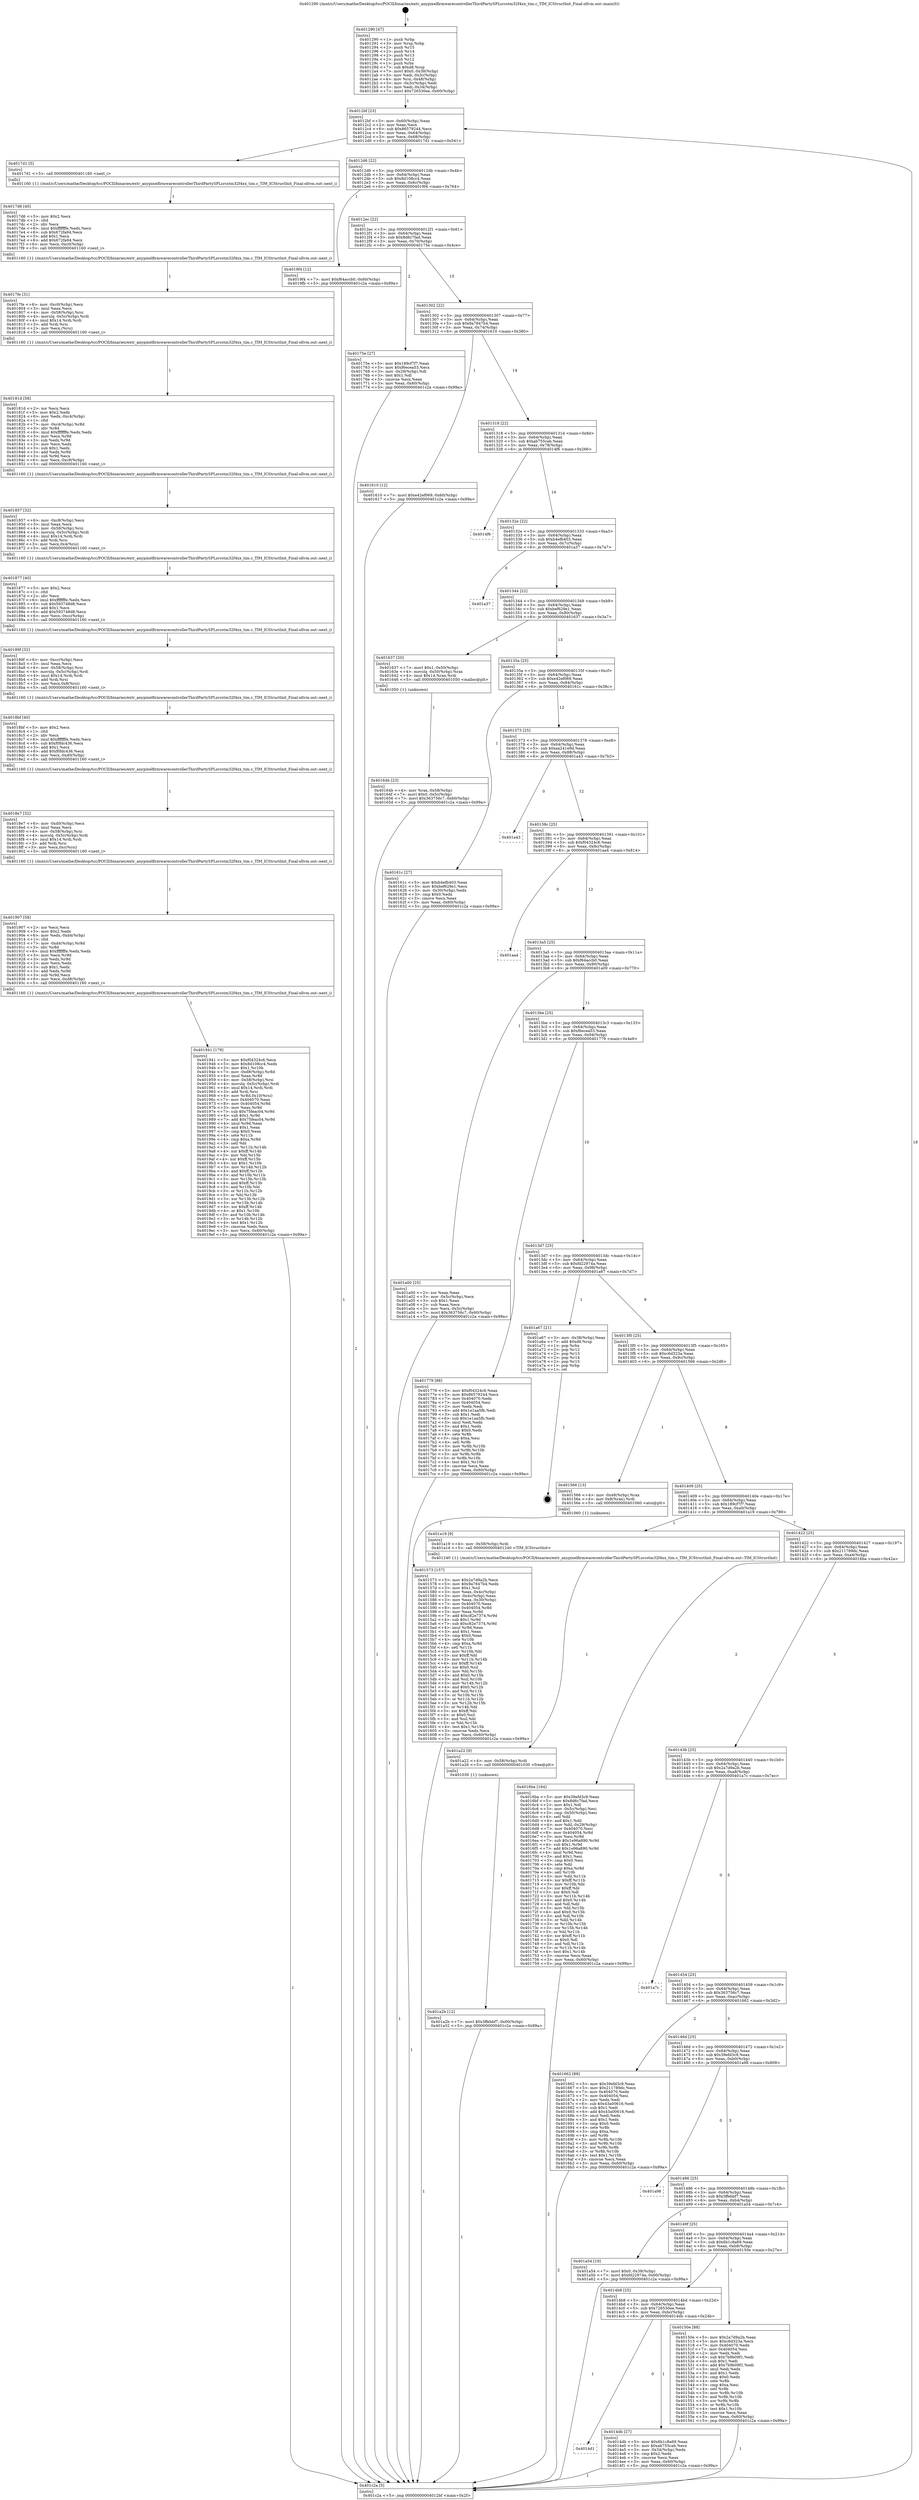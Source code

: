 digraph "0x401290" {
  label = "0x401290 (/mnt/c/Users/mathe/Desktop/tcc/POCII/binaries/extr_anypixelfirmwarecontrollerThirdPartySPLsrcstm32f4xx_tim.c_TIM_ICStructInit_Final-ollvm.out::main(0))"
  labelloc = "t"
  node[shape=record]

  Entry [label="",width=0.3,height=0.3,shape=circle,fillcolor=black,style=filled]
  "0x4012bf" [label="{
     0x4012bf [23]\l
     | [instrs]\l
     &nbsp;&nbsp;0x4012bf \<+3\>: mov -0x60(%rbp),%eax\l
     &nbsp;&nbsp;0x4012c2 \<+2\>: mov %eax,%ecx\l
     &nbsp;&nbsp;0x4012c4 \<+6\>: sub $0x86579244,%ecx\l
     &nbsp;&nbsp;0x4012ca \<+3\>: mov %eax,-0x64(%rbp)\l
     &nbsp;&nbsp;0x4012cd \<+3\>: mov %ecx,-0x68(%rbp)\l
     &nbsp;&nbsp;0x4012d0 \<+6\>: je 00000000004017d1 \<main+0x541\>\l
  }"]
  "0x4017d1" [label="{
     0x4017d1 [5]\l
     | [instrs]\l
     &nbsp;&nbsp;0x4017d1 \<+5\>: call 0000000000401160 \<next_i\>\l
     | [calls]\l
     &nbsp;&nbsp;0x401160 \{1\} (/mnt/c/Users/mathe/Desktop/tcc/POCII/binaries/extr_anypixelfirmwarecontrollerThirdPartySPLsrcstm32f4xx_tim.c_TIM_ICStructInit_Final-ollvm.out::next_i)\l
  }"]
  "0x4012d6" [label="{
     0x4012d6 [22]\l
     | [instrs]\l
     &nbsp;&nbsp;0x4012d6 \<+5\>: jmp 00000000004012db \<main+0x4b\>\l
     &nbsp;&nbsp;0x4012db \<+3\>: mov -0x64(%rbp),%eax\l
     &nbsp;&nbsp;0x4012de \<+5\>: sub $0x8d108cc4,%eax\l
     &nbsp;&nbsp;0x4012e3 \<+3\>: mov %eax,-0x6c(%rbp)\l
     &nbsp;&nbsp;0x4012e6 \<+6\>: je 00000000004019f4 \<main+0x764\>\l
  }"]
  Exit [label="",width=0.3,height=0.3,shape=circle,fillcolor=black,style=filled,peripheries=2]
  "0x4019f4" [label="{
     0x4019f4 [12]\l
     | [instrs]\l
     &nbsp;&nbsp;0x4019f4 \<+7\>: movl $0xf64accb0,-0x60(%rbp)\l
     &nbsp;&nbsp;0x4019fb \<+5\>: jmp 0000000000401c2a \<main+0x99a\>\l
  }"]
  "0x4012ec" [label="{
     0x4012ec [22]\l
     | [instrs]\l
     &nbsp;&nbsp;0x4012ec \<+5\>: jmp 00000000004012f1 \<main+0x61\>\l
     &nbsp;&nbsp;0x4012f1 \<+3\>: mov -0x64(%rbp),%eax\l
     &nbsp;&nbsp;0x4012f4 \<+5\>: sub $0x8d6c7fad,%eax\l
     &nbsp;&nbsp;0x4012f9 \<+3\>: mov %eax,-0x70(%rbp)\l
     &nbsp;&nbsp;0x4012fc \<+6\>: je 000000000040175e \<main+0x4ce\>\l
  }"]
  "0x401a2b" [label="{
     0x401a2b [12]\l
     | [instrs]\l
     &nbsp;&nbsp;0x401a2b \<+7\>: movl $0x3ffebbf7,-0x60(%rbp)\l
     &nbsp;&nbsp;0x401a32 \<+5\>: jmp 0000000000401c2a \<main+0x99a\>\l
  }"]
  "0x40175e" [label="{
     0x40175e [27]\l
     | [instrs]\l
     &nbsp;&nbsp;0x40175e \<+5\>: mov $0x189cf7f7,%eax\l
     &nbsp;&nbsp;0x401763 \<+5\>: mov $0xf6ecea53,%ecx\l
     &nbsp;&nbsp;0x401768 \<+3\>: mov -0x29(%rbp),%dl\l
     &nbsp;&nbsp;0x40176b \<+3\>: test $0x1,%dl\l
     &nbsp;&nbsp;0x40176e \<+3\>: cmovne %ecx,%eax\l
     &nbsp;&nbsp;0x401771 \<+3\>: mov %eax,-0x60(%rbp)\l
     &nbsp;&nbsp;0x401774 \<+5\>: jmp 0000000000401c2a \<main+0x99a\>\l
  }"]
  "0x401302" [label="{
     0x401302 [22]\l
     | [instrs]\l
     &nbsp;&nbsp;0x401302 \<+5\>: jmp 0000000000401307 \<main+0x77\>\l
     &nbsp;&nbsp;0x401307 \<+3\>: mov -0x64(%rbp),%eax\l
     &nbsp;&nbsp;0x40130a \<+5\>: sub $0x9a7847b4,%eax\l
     &nbsp;&nbsp;0x40130f \<+3\>: mov %eax,-0x74(%rbp)\l
     &nbsp;&nbsp;0x401312 \<+6\>: je 0000000000401610 \<main+0x380\>\l
  }"]
  "0x401a22" [label="{
     0x401a22 [9]\l
     | [instrs]\l
     &nbsp;&nbsp;0x401a22 \<+4\>: mov -0x58(%rbp),%rdi\l
     &nbsp;&nbsp;0x401a26 \<+5\>: call 0000000000401030 \<free@plt\>\l
     | [calls]\l
     &nbsp;&nbsp;0x401030 \{1\} (unknown)\l
  }"]
  "0x401610" [label="{
     0x401610 [12]\l
     | [instrs]\l
     &nbsp;&nbsp;0x401610 \<+7\>: movl $0xe42ef069,-0x60(%rbp)\l
     &nbsp;&nbsp;0x401617 \<+5\>: jmp 0000000000401c2a \<main+0x99a\>\l
  }"]
  "0x401318" [label="{
     0x401318 [22]\l
     | [instrs]\l
     &nbsp;&nbsp;0x401318 \<+5\>: jmp 000000000040131d \<main+0x8d\>\l
     &nbsp;&nbsp;0x40131d \<+3\>: mov -0x64(%rbp),%eax\l
     &nbsp;&nbsp;0x401320 \<+5\>: sub $0xab755cab,%eax\l
     &nbsp;&nbsp;0x401325 \<+3\>: mov %eax,-0x78(%rbp)\l
     &nbsp;&nbsp;0x401328 \<+6\>: je 00000000004014f6 \<main+0x266\>\l
  }"]
  "0x401941" [label="{
     0x401941 [179]\l
     | [instrs]\l
     &nbsp;&nbsp;0x401941 \<+5\>: mov $0xf04324c6,%ecx\l
     &nbsp;&nbsp;0x401946 \<+5\>: mov $0x8d108cc4,%edx\l
     &nbsp;&nbsp;0x40194b \<+3\>: mov $0x1,%r10b\l
     &nbsp;&nbsp;0x40194e \<+7\>: mov -0xd8(%rbp),%r8d\l
     &nbsp;&nbsp;0x401955 \<+4\>: imul %eax,%r8d\l
     &nbsp;&nbsp;0x401959 \<+4\>: mov -0x58(%rbp),%rsi\l
     &nbsp;&nbsp;0x40195d \<+4\>: movslq -0x5c(%rbp),%rdi\l
     &nbsp;&nbsp;0x401961 \<+4\>: imul $0x14,%rdi,%rdi\l
     &nbsp;&nbsp;0x401965 \<+3\>: add %rdi,%rsi\l
     &nbsp;&nbsp;0x401968 \<+4\>: mov %r8d,0x10(%rsi)\l
     &nbsp;&nbsp;0x40196c \<+7\>: mov 0x404070,%eax\l
     &nbsp;&nbsp;0x401973 \<+8\>: mov 0x404054,%r8d\l
     &nbsp;&nbsp;0x40197b \<+3\>: mov %eax,%r9d\l
     &nbsp;&nbsp;0x40197e \<+7\>: sub $0x75feac04,%r9d\l
     &nbsp;&nbsp;0x401985 \<+4\>: sub $0x1,%r9d\l
     &nbsp;&nbsp;0x401989 \<+7\>: add $0x75feac04,%r9d\l
     &nbsp;&nbsp;0x401990 \<+4\>: imul %r9d,%eax\l
     &nbsp;&nbsp;0x401994 \<+3\>: and $0x1,%eax\l
     &nbsp;&nbsp;0x401997 \<+3\>: cmp $0x0,%eax\l
     &nbsp;&nbsp;0x40199a \<+4\>: sete %r11b\l
     &nbsp;&nbsp;0x40199e \<+4\>: cmp $0xa,%r8d\l
     &nbsp;&nbsp;0x4019a2 \<+3\>: setl %bl\l
     &nbsp;&nbsp;0x4019a5 \<+3\>: mov %r11b,%r14b\l
     &nbsp;&nbsp;0x4019a8 \<+4\>: xor $0xff,%r14b\l
     &nbsp;&nbsp;0x4019ac \<+3\>: mov %bl,%r15b\l
     &nbsp;&nbsp;0x4019af \<+4\>: xor $0xff,%r15b\l
     &nbsp;&nbsp;0x4019b3 \<+4\>: xor $0x1,%r10b\l
     &nbsp;&nbsp;0x4019b7 \<+3\>: mov %r14b,%r12b\l
     &nbsp;&nbsp;0x4019ba \<+4\>: and $0xff,%r12b\l
     &nbsp;&nbsp;0x4019be \<+3\>: and %r10b,%r11b\l
     &nbsp;&nbsp;0x4019c1 \<+3\>: mov %r15b,%r13b\l
     &nbsp;&nbsp;0x4019c4 \<+4\>: and $0xff,%r13b\l
     &nbsp;&nbsp;0x4019c8 \<+3\>: and %r10b,%bl\l
     &nbsp;&nbsp;0x4019cb \<+3\>: or %r11b,%r12b\l
     &nbsp;&nbsp;0x4019ce \<+3\>: or %bl,%r13b\l
     &nbsp;&nbsp;0x4019d1 \<+3\>: xor %r13b,%r12b\l
     &nbsp;&nbsp;0x4019d4 \<+3\>: or %r15b,%r14b\l
     &nbsp;&nbsp;0x4019d7 \<+4\>: xor $0xff,%r14b\l
     &nbsp;&nbsp;0x4019db \<+4\>: or $0x1,%r10b\l
     &nbsp;&nbsp;0x4019df \<+3\>: and %r10b,%r14b\l
     &nbsp;&nbsp;0x4019e2 \<+3\>: or %r14b,%r12b\l
     &nbsp;&nbsp;0x4019e5 \<+4\>: test $0x1,%r12b\l
     &nbsp;&nbsp;0x4019e9 \<+3\>: cmovne %edx,%ecx\l
     &nbsp;&nbsp;0x4019ec \<+3\>: mov %ecx,-0x60(%rbp)\l
     &nbsp;&nbsp;0x4019ef \<+5\>: jmp 0000000000401c2a \<main+0x99a\>\l
  }"]
  "0x4014f6" [label="{
     0x4014f6\l
  }", style=dashed]
  "0x40132e" [label="{
     0x40132e [22]\l
     | [instrs]\l
     &nbsp;&nbsp;0x40132e \<+5\>: jmp 0000000000401333 \<main+0xa3\>\l
     &nbsp;&nbsp;0x401333 \<+3\>: mov -0x64(%rbp),%eax\l
     &nbsp;&nbsp;0x401336 \<+5\>: sub $0xb4efb403,%eax\l
     &nbsp;&nbsp;0x40133b \<+3\>: mov %eax,-0x7c(%rbp)\l
     &nbsp;&nbsp;0x40133e \<+6\>: je 0000000000401a37 \<main+0x7a7\>\l
  }"]
  "0x401907" [label="{
     0x401907 [58]\l
     | [instrs]\l
     &nbsp;&nbsp;0x401907 \<+2\>: xor %ecx,%ecx\l
     &nbsp;&nbsp;0x401909 \<+5\>: mov $0x2,%edx\l
     &nbsp;&nbsp;0x40190e \<+6\>: mov %edx,-0xd4(%rbp)\l
     &nbsp;&nbsp;0x401914 \<+1\>: cltd\l
     &nbsp;&nbsp;0x401915 \<+7\>: mov -0xd4(%rbp),%r8d\l
     &nbsp;&nbsp;0x40191c \<+3\>: idiv %r8d\l
     &nbsp;&nbsp;0x40191f \<+6\>: imul $0xfffffffe,%edx,%edx\l
     &nbsp;&nbsp;0x401925 \<+3\>: mov %ecx,%r9d\l
     &nbsp;&nbsp;0x401928 \<+3\>: sub %edx,%r9d\l
     &nbsp;&nbsp;0x40192b \<+2\>: mov %ecx,%edx\l
     &nbsp;&nbsp;0x40192d \<+3\>: sub $0x1,%edx\l
     &nbsp;&nbsp;0x401930 \<+3\>: add %edx,%r9d\l
     &nbsp;&nbsp;0x401933 \<+3\>: sub %r9d,%ecx\l
     &nbsp;&nbsp;0x401936 \<+6\>: mov %ecx,-0xd8(%rbp)\l
     &nbsp;&nbsp;0x40193c \<+5\>: call 0000000000401160 \<next_i\>\l
     | [calls]\l
     &nbsp;&nbsp;0x401160 \{1\} (/mnt/c/Users/mathe/Desktop/tcc/POCII/binaries/extr_anypixelfirmwarecontrollerThirdPartySPLsrcstm32f4xx_tim.c_TIM_ICStructInit_Final-ollvm.out::next_i)\l
  }"]
  "0x401a37" [label="{
     0x401a37\l
  }", style=dashed]
  "0x401344" [label="{
     0x401344 [22]\l
     | [instrs]\l
     &nbsp;&nbsp;0x401344 \<+5\>: jmp 0000000000401349 \<main+0xb9\>\l
     &nbsp;&nbsp;0x401349 \<+3\>: mov -0x64(%rbp),%eax\l
     &nbsp;&nbsp;0x40134c \<+5\>: sub $0xbef629e1,%eax\l
     &nbsp;&nbsp;0x401351 \<+3\>: mov %eax,-0x80(%rbp)\l
     &nbsp;&nbsp;0x401354 \<+6\>: je 0000000000401637 \<main+0x3a7\>\l
  }"]
  "0x4018e7" [label="{
     0x4018e7 [32]\l
     | [instrs]\l
     &nbsp;&nbsp;0x4018e7 \<+6\>: mov -0xd0(%rbp),%ecx\l
     &nbsp;&nbsp;0x4018ed \<+3\>: imul %eax,%ecx\l
     &nbsp;&nbsp;0x4018f0 \<+4\>: mov -0x58(%rbp),%rsi\l
     &nbsp;&nbsp;0x4018f4 \<+4\>: movslq -0x5c(%rbp),%rdi\l
     &nbsp;&nbsp;0x4018f8 \<+4\>: imul $0x14,%rdi,%rdi\l
     &nbsp;&nbsp;0x4018fc \<+3\>: add %rdi,%rsi\l
     &nbsp;&nbsp;0x4018ff \<+3\>: mov %ecx,0xc(%rsi)\l
     &nbsp;&nbsp;0x401902 \<+5\>: call 0000000000401160 \<next_i\>\l
     | [calls]\l
     &nbsp;&nbsp;0x401160 \{1\} (/mnt/c/Users/mathe/Desktop/tcc/POCII/binaries/extr_anypixelfirmwarecontrollerThirdPartySPLsrcstm32f4xx_tim.c_TIM_ICStructInit_Final-ollvm.out::next_i)\l
  }"]
  "0x401637" [label="{
     0x401637 [20]\l
     | [instrs]\l
     &nbsp;&nbsp;0x401637 \<+7\>: movl $0x1,-0x50(%rbp)\l
     &nbsp;&nbsp;0x40163e \<+4\>: movslq -0x50(%rbp),%rax\l
     &nbsp;&nbsp;0x401642 \<+4\>: imul $0x14,%rax,%rdi\l
     &nbsp;&nbsp;0x401646 \<+5\>: call 0000000000401050 \<malloc@plt\>\l
     | [calls]\l
     &nbsp;&nbsp;0x401050 \{1\} (unknown)\l
  }"]
  "0x40135a" [label="{
     0x40135a [25]\l
     | [instrs]\l
     &nbsp;&nbsp;0x40135a \<+5\>: jmp 000000000040135f \<main+0xcf\>\l
     &nbsp;&nbsp;0x40135f \<+3\>: mov -0x64(%rbp),%eax\l
     &nbsp;&nbsp;0x401362 \<+5\>: sub $0xe42ef069,%eax\l
     &nbsp;&nbsp;0x401367 \<+6\>: mov %eax,-0x84(%rbp)\l
     &nbsp;&nbsp;0x40136d \<+6\>: je 000000000040161c \<main+0x38c\>\l
  }"]
  "0x4018bf" [label="{
     0x4018bf [40]\l
     | [instrs]\l
     &nbsp;&nbsp;0x4018bf \<+5\>: mov $0x2,%ecx\l
     &nbsp;&nbsp;0x4018c4 \<+1\>: cltd\l
     &nbsp;&nbsp;0x4018c5 \<+2\>: idiv %ecx\l
     &nbsp;&nbsp;0x4018c7 \<+6\>: imul $0xfffffffe,%edx,%ecx\l
     &nbsp;&nbsp;0x4018cd \<+6\>: sub $0xf0fdc436,%ecx\l
     &nbsp;&nbsp;0x4018d3 \<+3\>: add $0x1,%ecx\l
     &nbsp;&nbsp;0x4018d6 \<+6\>: add $0xf0fdc436,%ecx\l
     &nbsp;&nbsp;0x4018dc \<+6\>: mov %ecx,-0xd0(%rbp)\l
     &nbsp;&nbsp;0x4018e2 \<+5\>: call 0000000000401160 \<next_i\>\l
     | [calls]\l
     &nbsp;&nbsp;0x401160 \{1\} (/mnt/c/Users/mathe/Desktop/tcc/POCII/binaries/extr_anypixelfirmwarecontrollerThirdPartySPLsrcstm32f4xx_tim.c_TIM_ICStructInit_Final-ollvm.out::next_i)\l
  }"]
  "0x40161c" [label="{
     0x40161c [27]\l
     | [instrs]\l
     &nbsp;&nbsp;0x40161c \<+5\>: mov $0xb4efb403,%eax\l
     &nbsp;&nbsp;0x401621 \<+5\>: mov $0xbef629e1,%ecx\l
     &nbsp;&nbsp;0x401626 \<+3\>: mov -0x30(%rbp),%edx\l
     &nbsp;&nbsp;0x401629 \<+3\>: cmp $0x0,%edx\l
     &nbsp;&nbsp;0x40162c \<+3\>: cmove %ecx,%eax\l
     &nbsp;&nbsp;0x40162f \<+3\>: mov %eax,-0x60(%rbp)\l
     &nbsp;&nbsp;0x401632 \<+5\>: jmp 0000000000401c2a \<main+0x99a\>\l
  }"]
  "0x401373" [label="{
     0x401373 [25]\l
     | [instrs]\l
     &nbsp;&nbsp;0x401373 \<+5\>: jmp 0000000000401378 \<main+0xe8\>\l
     &nbsp;&nbsp;0x401378 \<+3\>: mov -0x64(%rbp),%eax\l
     &nbsp;&nbsp;0x40137b \<+5\>: sub $0xea241e9d,%eax\l
     &nbsp;&nbsp;0x401380 \<+6\>: mov %eax,-0x88(%rbp)\l
     &nbsp;&nbsp;0x401386 \<+6\>: je 0000000000401a43 \<main+0x7b3\>\l
  }"]
  "0x40189f" [label="{
     0x40189f [32]\l
     | [instrs]\l
     &nbsp;&nbsp;0x40189f \<+6\>: mov -0xcc(%rbp),%ecx\l
     &nbsp;&nbsp;0x4018a5 \<+3\>: imul %eax,%ecx\l
     &nbsp;&nbsp;0x4018a8 \<+4\>: mov -0x58(%rbp),%rsi\l
     &nbsp;&nbsp;0x4018ac \<+4\>: movslq -0x5c(%rbp),%rdi\l
     &nbsp;&nbsp;0x4018b0 \<+4\>: imul $0x14,%rdi,%rdi\l
     &nbsp;&nbsp;0x4018b4 \<+3\>: add %rdi,%rsi\l
     &nbsp;&nbsp;0x4018b7 \<+3\>: mov %ecx,0x8(%rsi)\l
     &nbsp;&nbsp;0x4018ba \<+5\>: call 0000000000401160 \<next_i\>\l
     | [calls]\l
     &nbsp;&nbsp;0x401160 \{1\} (/mnt/c/Users/mathe/Desktop/tcc/POCII/binaries/extr_anypixelfirmwarecontrollerThirdPartySPLsrcstm32f4xx_tim.c_TIM_ICStructInit_Final-ollvm.out::next_i)\l
  }"]
  "0x401a43" [label="{
     0x401a43\l
  }", style=dashed]
  "0x40138c" [label="{
     0x40138c [25]\l
     | [instrs]\l
     &nbsp;&nbsp;0x40138c \<+5\>: jmp 0000000000401391 \<main+0x101\>\l
     &nbsp;&nbsp;0x401391 \<+3\>: mov -0x64(%rbp),%eax\l
     &nbsp;&nbsp;0x401394 \<+5\>: sub $0xf04324c6,%eax\l
     &nbsp;&nbsp;0x401399 \<+6\>: mov %eax,-0x8c(%rbp)\l
     &nbsp;&nbsp;0x40139f \<+6\>: je 0000000000401aa4 \<main+0x814\>\l
  }"]
  "0x401877" [label="{
     0x401877 [40]\l
     | [instrs]\l
     &nbsp;&nbsp;0x401877 \<+5\>: mov $0x2,%ecx\l
     &nbsp;&nbsp;0x40187c \<+1\>: cltd\l
     &nbsp;&nbsp;0x40187d \<+2\>: idiv %ecx\l
     &nbsp;&nbsp;0x40187f \<+6\>: imul $0xfffffffe,%edx,%ecx\l
     &nbsp;&nbsp;0x401885 \<+6\>: sub $0x593748d8,%ecx\l
     &nbsp;&nbsp;0x40188b \<+3\>: add $0x1,%ecx\l
     &nbsp;&nbsp;0x40188e \<+6\>: add $0x593748d8,%ecx\l
     &nbsp;&nbsp;0x401894 \<+6\>: mov %ecx,-0xcc(%rbp)\l
     &nbsp;&nbsp;0x40189a \<+5\>: call 0000000000401160 \<next_i\>\l
     | [calls]\l
     &nbsp;&nbsp;0x401160 \{1\} (/mnt/c/Users/mathe/Desktop/tcc/POCII/binaries/extr_anypixelfirmwarecontrollerThirdPartySPLsrcstm32f4xx_tim.c_TIM_ICStructInit_Final-ollvm.out::next_i)\l
  }"]
  "0x401aa4" [label="{
     0x401aa4\l
  }", style=dashed]
  "0x4013a5" [label="{
     0x4013a5 [25]\l
     | [instrs]\l
     &nbsp;&nbsp;0x4013a5 \<+5\>: jmp 00000000004013aa \<main+0x11a\>\l
     &nbsp;&nbsp;0x4013aa \<+3\>: mov -0x64(%rbp),%eax\l
     &nbsp;&nbsp;0x4013ad \<+5\>: sub $0xf64accb0,%eax\l
     &nbsp;&nbsp;0x4013b2 \<+6\>: mov %eax,-0x90(%rbp)\l
     &nbsp;&nbsp;0x4013b8 \<+6\>: je 0000000000401a00 \<main+0x770\>\l
  }"]
  "0x401857" [label="{
     0x401857 [32]\l
     | [instrs]\l
     &nbsp;&nbsp;0x401857 \<+6\>: mov -0xc8(%rbp),%ecx\l
     &nbsp;&nbsp;0x40185d \<+3\>: imul %eax,%ecx\l
     &nbsp;&nbsp;0x401860 \<+4\>: mov -0x58(%rbp),%rsi\l
     &nbsp;&nbsp;0x401864 \<+4\>: movslq -0x5c(%rbp),%rdi\l
     &nbsp;&nbsp;0x401868 \<+4\>: imul $0x14,%rdi,%rdi\l
     &nbsp;&nbsp;0x40186c \<+3\>: add %rdi,%rsi\l
     &nbsp;&nbsp;0x40186f \<+3\>: mov %ecx,0x4(%rsi)\l
     &nbsp;&nbsp;0x401872 \<+5\>: call 0000000000401160 \<next_i\>\l
     | [calls]\l
     &nbsp;&nbsp;0x401160 \{1\} (/mnt/c/Users/mathe/Desktop/tcc/POCII/binaries/extr_anypixelfirmwarecontrollerThirdPartySPLsrcstm32f4xx_tim.c_TIM_ICStructInit_Final-ollvm.out::next_i)\l
  }"]
  "0x401a00" [label="{
     0x401a00 [25]\l
     | [instrs]\l
     &nbsp;&nbsp;0x401a00 \<+2\>: xor %eax,%eax\l
     &nbsp;&nbsp;0x401a02 \<+3\>: mov -0x5c(%rbp),%ecx\l
     &nbsp;&nbsp;0x401a05 \<+3\>: sub $0x1,%eax\l
     &nbsp;&nbsp;0x401a08 \<+2\>: sub %eax,%ecx\l
     &nbsp;&nbsp;0x401a0a \<+3\>: mov %ecx,-0x5c(%rbp)\l
     &nbsp;&nbsp;0x401a0d \<+7\>: movl $0x363756c7,-0x60(%rbp)\l
     &nbsp;&nbsp;0x401a14 \<+5\>: jmp 0000000000401c2a \<main+0x99a\>\l
  }"]
  "0x4013be" [label="{
     0x4013be [25]\l
     | [instrs]\l
     &nbsp;&nbsp;0x4013be \<+5\>: jmp 00000000004013c3 \<main+0x133\>\l
     &nbsp;&nbsp;0x4013c3 \<+3\>: mov -0x64(%rbp),%eax\l
     &nbsp;&nbsp;0x4013c6 \<+5\>: sub $0xf6ecea53,%eax\l
     &nbsp;&nbsp;0x4013cb \<+6\>: mov %eax,-0x94(%rbp)\l
     &nbsp;&nbsp;0x4013d1 \<+6\>: je 0000000000401779 \<main+0x4e9\>\l
  }"]
  "0x40181d" [label="{
     0x40181d [58]\l
     | [instrs]\l
     &nbsp;&nbsp;0x40181d \<+2\>: xor %ecx,%ecx\l
     &nbsp;&nbsp;0x40181f \<+5\>: mov $0x2,%edx\l
     &nbsp;&nbsp;0x401824 \<+6\>: mov %edx,-0xc4(%rbp)\l
     &nbsp;&nbsp;0x40182a \<+1\>: cltd\l
     &nbsp;&nbsp;0x40182b \<+7\>: mov -0xc4(%rbp),%r8d\l
     &nbsp;&nbsp;0x401832 \<+3\>: idiv %r8d\l
     &nbsp;&nbsp;0x401835 \<+6\>: imul $0xfffffffe,%edx,%edx\l
     &nbsp;&nbsp;0x40183b \<+3\>: mov %ecx,%r9d\l
     &nbsp;&nbsp;0x40183e \<+3\>: sub %edx,%r9d\l
     &nbsp;&nbsp;0x401841 \<+2\>: mov %ecx,%edx\l
     &nbsp;&nbsp;0x401843 \<+3\>: sub $0x1,%edx\l
     &nbsp;&nbsp;0x401846 \<+3\>: add %edx,%r9d\l
     &nbsp;&nbsp;0x401849 \<+3\>: sub %r9d,%ecx\l
     &nbsp;&nbsp;0x40184c \<+6\>: mov %ecx,-0xc8(%rbp)\l
     &nbsp;&nbsp;0x401852 \<+5\>: call 0000000000401160 \<next_i\>\l
     | [calls]\l
     &nbsp;&nbsp;0x401160 \{1\} (/mnt/c/Users/mathe/Desktop/tcc/POCII/binaries/extr_anypixelfirmwarecontrollerThirdPartySPLsrcstm32f4xx_tim.c_TIM_ICStructInit_Final-ollvm.out::next_i)\l
  }"]
  "0x401779" [label="{
     0x401779 [88]\l
     | [instrs]\l
     &nbsp;&nbsp;0x401779 \<+5\>: mov $0xf04324c6,%eax\l
     &nbsp;&nbsp;0x40177e \<+5\>: mov $0x86579244,%ecx\l
     &nbsp;&nbsp;0x401783 \<+7\>: mov 0x404070,%edx\l
     &nbsp;&nbsp;0x40178a \<+7\>: mov 0x404054,%esi\l
     &nbsp;&nbsp;0x401791 \<+2\>: mov %edx,%edi\l
     &nbsp;&nbsp;0x401793 \<+6\>: add $0x1e1aa5fb,%edi\l
     &nbsp;&nbsp;0x401799 \<+3\>: sub $0x1,%edi\l
     &nbsp;&nbsp;0x40179c \<+6\>: sub $0x1e1aa5fb,%edi\l
     &nbsp;&nbsp;0x4017a2 \<+3\>: imul %edi,%edx\l
     &nbsp;&nbsp;0x4017a5 \<+3\>: and $0x1,%edx\l
     &nbsp;&nbsp;0x4017a8 \<+3\>: cmp $0x0,%edx\l
     &nbsp;&nbsp;0x4017ab \<+4\>: sete %r8b\l
     &nbsp;&nbsp;0x4017af \<+3\>: cmp $0xa,%esi\l
     &nbsp;&nbsp;0x4017b2 \<+4\>: setl %r9b\l
     &nbsp;&nbsp;0x4017b6 \<+3\>: mov %r8b,%r10b\l
     &nbsp;&nbsp;0x4017b9 \<+3\>: and %r9b,%r10b\l
     &nbsp;&nbsp;0x4017bc \<+3\>: xor %r9b,%r8b\l
     &nbsp;&nbsp;0x4017bf \<+3\>: or %r8b,%r10b\l
     &nbsp;&nbsp;0x4017c2 \<+4\>: test $0x1,%r10b\l
     &nbsp;&nbsp;0x4017c6 \<+3\>: cmovne %ecx,%eax\l
     &nbsp;&nbsp;0x4017c9 \<+3\>: mov %eax,-0x60(%rbp)\l
     &nbsp;&nbsp;0x4017cc \<+5\>: jmp 0000000000401c2a \<main+0x99a\>\l
  }"]
  "0x4013d7" [label="{
     0x4013d7 [25]\l
     | [instrs]\l
     &nbsp;&nbsp;0x4013d7 \<+5\>: jmp 00000000004013dc \<main+0x14c\>\l
     &nbsp;&nbsp;0x4013dc \<+3\>: mov -0x64(%rbp),%eax\l
     &nbsp;&nbsp;0x4013df \<+5\>: sub $0xfd22974a,%eax\l
     &nbsp;&nbsp;0x4013e4 \<+6\>: mov %eax,-0x98(%rbp)\l
     &nbsp;&nbsp;0x4013ea \<+6\>: je 0000000000401a67 \<main+0x7d7\>\l
  }"]
  "0x4017fe" [label="{
     0x4017fe [31]\l
     | [instrs]\l
     &nbsp;&nbsp;0x4017fe \<+6\>: mov -0xc0(%rbp),%ecx\l
     &nbsp;&nbsp;0x401804 \<+3\>: imul %eax,%ecx\l
     &nbsp;&nbsp;0x401807 \<+4\>: mov -0x58(%rbp),%rsi\l
     &nbsp;&nbsp;0x40180b \<+4\>: movslq -0x5c(%rbp),%rdi\l
     &nbsp;&nbsp;0x40180f \<+4\>: imul $0x14,%rdi,%rdi\l
     &nbsp;&nbsp;0x401813 \<+3\>: add %rdi,%rsi\l
     &nbsp;&nbsp;0x401816 \<+2\>: mov %ecx,(%rsi)\l
     &nbsp;&nbsp;0x401818 \<+5\>: call 0000000000401160 \<next_i\>\l
     | [calls]\l
     &nbsp;&nbsp;0x401160 \{1\} (/mnt/c/Users/mathe/Desktop/tcc/POCII/binaries/extr_anypixelfirmwarecontrollerThirdPartySPLsrcstm32f4xx_tim.c_TIM_ICStructInit_Final-ollvm.out::next_i)\l
  }"]
  "0x401a67" [label="{
     0x401a67 [21]\l
     | [instrs]\l
     &nbsp;&nbsp;0x401a67 \<+3\>: mov -0x38(%rbp),%eax\l
     &nbsp;&nbsp;0x401a6a \<+7\>: add $0xd8,%rsp\l
     &nbsp;&nbsp;0x401a71 \<+1\>: pop %rbx\l
     &nbsp;&nbsp;0x401a72 \<+2\>: pop %r12\l
     &nbsp;&nbsp;0x401a74 \<+2\>: pop %r13\l
     &nbsp;&nbsp;0x401a76 \<+2\>: pop %r14\l
     &nbsp;&nbsp;0x401a78 \<+2\>: pop %r15\l
     &nbsp;&nbsp;0x401a7a \<+1\>: pop %rbp\l
     &nbsp;&nbsp;0x401a7b \<+1\>: ret\l
  }"]
  "0x4013f0" [label="{
     0x4013f0 [25]\l
     | [instrs]\l
     &nbsp;&nbsp;0x4013f0 \<+5\>: jmp 00000000004013f5 \<main+0x165\>\l
     &nbsp;&nbsp;0x4013f5 \<+3\>: mov -0x64(%rbp),%eax\l
     &nbsp;&nbsp;0x4013f8 \<+5\>: sub $0xc6d323a,%eax\l
     &nbsp;&nbsp;0x4013fd \<+6\>: mov %eax,-0x9c(%rbp)\l
     &nbsp;&nbsp;0x401403 \<+6\>: je 0000000000401566 \<main+0x2d6\>\l
  }"]
  "0x4017d6" [label="{
     0x4017d6 [40]\l
     | [instrs]\l
     &nbsp;&nbsp;0x4017d6 \<+5\>: mov $0x2,%ecx\l
     &nbsp;&nbsp;0x4017db \<+1\>: cltd\l
     &nbsp;&nbsp;0x4017dc \<+2\>: idiv %ecx\l
     &nbsp;&nbsp;0x4017de \<+6\>: imul $0xfffffffe,%edx,%ecx\l
     &nbsp;&nbsp;0x4017e4 \<+6\>: sub $0x672fa94,%ecx\l
     &nbsp;&nbsp;0x4017ea \<+3\>: add $0x1,%ecx\l
     &nbsp;&nbsp;0x4017ed \<+6\>: add $0x672fa94,%ecx\l
     &nbsp;&nbsp;0x4017f3 \<+6\>: mov %ecx,-0xc0(%rbp)\l
     &nbsp;&nbsp;0x4017f9 \<+5\>: call 0000000000401160 \<next_i\>\l
     | [calls]\l
     &nbsp;&nbsp;0x401160 \{1\} (/mnt/c/Users/mathe/Desktop/tcc/POCII/binaries/extr_anypixelfirmwarecontrollerThirdPartySPLsrcstm32f4xx_tim.c_TIM_ICStructInit_Final-ollvm.out::next_i)\l
  }"]
  "0x401566" [label="{
     0x401566 [13]\l
     | [instrs]\l
     &nbsp;&nbsp;0x401566 \<+4\>: mov -0x48(%rbp),%rax\l
     &nbsp;&nbsp;0x40156a \<+4\>: mov 0x8(%rax),%rdi\l
     &nbsp;&nbsp;0x40156e \<+5\>: call 0000000000401060 \<atoi@plt\>\l
     | [calls]\l
     &nbsp;&nbsp;0x401060 \{1\} (unknown)\l
  }"]
  "0x401409" [label="{
     0x401409 [25]\l
     | [instrs]\l
     &nbsp;&nbsp;0x401409 \<+5\>: jmp 000000000040140e \<main+0x17e\>\l
     &nbsp;&nbsp;0x40140e \<+3\>: mov -0x64(%rbp),%eax\l
     &nbsp;&nbsp;0x401411 \<+5\>: sub $0x189cf7f7,%eax\l
     &nbsp;&nbsp;0x401416 \<+6\>: mov %eax,-0xa0(%rbp)\l
     &nbsp;&nbsp;0x40141c \<+6\>: je 0000000000401a19 \<main+0x789\>\l
  }"]
  "0x40164b" [label="{
     0x40164b [23]\l
     | [instrs]\l
     &nbsp;&nbsp;0x40164b \<+4\>: mov %rax,-0x58(%rbp)\l
     &nbsp;&nbsp;0x40164f \<+7\>: movl $0x0,-0x5c(%rbp)\l
     &nbsp;&nbsp;0x401656 \<+7\>: movl $0x363756c7,-0x60(%rbp)\l
     &nbsp;&nbsp;0x40165d \<+5\>: jmp 0000000000401c2a \<main+0x99a\>\l
  }"]
  "0x401a19" [label="{
     0x401a19 [9]\l
     | [instrs]\l
     &nbsp;&nbsp;0x401a19 \<+4\>: mov -0x58(%rbp),%rdi\l
     &nbsp;&nbsp;0x401a1d \<+5\>: call 0000000000401240 \<TIM_ICStructInit\>\l
     | [calls]\l
     &nbsp;&nbsp;0x401240 \{1\} (/mnt/c/Users/mathe/Desktop/tcc/POCII/binaries/extr_anypixelfirmwarecontrollerThirdPartySPLsrcstm32f4xx_tim.c_TIM_ICStructInit_Final-ollvm.out::TIM_ICStructInit)\l
  }"]
  "0x401422" [label="{
     0x401422 [25]\l
     | [instrs]\l
     &nbsp;&nbsp;0x401422 \<+5\>: jmp 0000000000401427 \<main+0x197\>\l
     &nbsp;&nbsp;0x401427 \<+3\>: mov -0x64(%rbp),%eax\l
     &nbsp;&nbsp;0x40142a \<+5\>: sub $0x211789dc,%eax\l
     &nbsp;&nbsp;0x40142f \<+6\>: mov %eax,-0xa4(%rbp)\l
     &nbsp;&nbsp;0x401435 \<+6\>: je 00000000004016ba \<main+0x42a\>\l
  }"]
  "0x401573" [label="{
     0x401573 [157]\l
     | [instrs]\l
     &nbsp;&nbsp;0x401573 \<+5\>: mov $0x2a7d9a2b,%ecx\l
     &nbsp;&nbsp;0x401578 \<+5\>: mov $0x9a7847b4,%edx\l
     &nbsp;&nbsp;0x40157d \<+3\>: mov $0x1,%sil\l
     &nbsp;&nbsp;0x401580 \<+3\>: mov %eax,-0x4c(%rbp)\l
     &nbsp;&nbsp;0x401583 \<+3\>: mov -0x4c(%rbp),%eax\l
     &nbsp;&nbsp;0x401586 \<+3\>: mov %eax,-0x30(%rbp)\l
     &nbsp;&nbsp;0x401589 \<+7\>: mov 0x404070,%eax\l
     &nbsp;&nbsp;0x401590 \<+8\>: mov 0x404054,%r8d\l
     &nbsp;&nbsp;0x401598 \<+3\>: mov %eax,%r9d\l
     &nbsp;&nbsp;0x40159b \<+7\>: add $0xc82e7374,%r9d\l
     &nbsp;&nbsp;0x4015a2 \<+4\>: sub $0x1,%r9d\l
     &nbsp;&nbsp;0x4015a6 \<+7\>: sub $0xc82e7374,%r9d\l
     &nbsp;&nbsp;0x4015ad \<+4\>: imul %r9d,%eax\l
     &nbsp;&nbsp;0x4015b1 \<+3\>: and $0x1,%eax\l
     &nbsp;&nbsp;0x4015b4 \<+3\>: cmp $0x0,%eax\l
     &nbsp;&nbsp;0x4015b7 \<+4\>: sete %r10b\l
     &nbsp;&nbsp;0x4015bb \<+4\>: cmp $0xa,%r8d\l
     &nbsp;&nbsp;0x4015bf \<+4\>: setl %r11b\l
     &nbsp;&nbsp;0x4015c3 \<+3\>: mov %r10b,%bl\l
     &nbsp;&nbsp;0x4015c6 \<+3\>: xor $0xff,%bl\l
     &nbsp;&nbsp;0x4015c9 \<+3\>: mov %r11b,%r14b\l
     &nbsp;&nbsp;0x4015cc \<+4\>: xor $0xff,%r14b\l
     &nbsp;&nbsp;0x4015d0 \<+4\>: xor $0x0,%sil\l
     &nbsp;&nbsp;0x4015d4 \<+3\>: mov %bl,%r15b\l
     &nbsp;&nbsp;0x4015d7 \<+4\>: and $0x0,%r15b\l
     &nbsp;&nbsp;0x4015db \<+3\>: and %sil,%r10b\l
     &nbsp;&nbsp;0x4015de \<+3\>: mov %r14b,%r12b\l
     &nbsp;&nbsp;0x4015e1 \<+4\>: and $0x0,%r12b\l
     &nbsp;&nbsp;0x4015e5 \<+3\>: and %sil,%r11b\l
     &nbsp;&nbsp;0x4015e8 \<+3\>: or %r10b,%r15b\l
     &nbsp;&nbsp;0x4015eb \<+3\>: or %r11b,%r12b\l
     &nbsp;&nbsp;0x4015ee \<+3\>: xor %r12b,%r15b\l
     &nbsp;&nbsp;0x4015f1 \<+3\>: or %r14b,%bl\l
     &nbsp;&nbsp;0x4015f4 \<+3\>: xor $0xff,%bl\l
     &nbsp;&nbsp;0x4015f7 \<+4\>: or $0x0,%sil\l
     &nbsp;&nbsp;0x4015fb \<+3\>: and %sil,%bl\l
     &nbsp;&nbsp;0x4015fe \<+3\>: or %bl,%r15b\l
     &nbsp;&nbsp;0x401601 \<+4\>: test $0x1,%r15b\l
     &nbsp;&nbsp;0x401605 \<+3\>: cmovne %edx,%ecx\l
     &nbsp;&nbsp;0x401608 \<+3\>: mov %ecx,-0x60(%rbp)\l
     &nbsp;&nbsp;0x40160b \<+5\>: jmp 0000000000401c2a \<main+0x99a\>\l
  }"]
  "0x4016ba" [label="{
     0x4016ba [164]\l
     | [instrs]\l
     &nbsp;&nbsp;0x4016ba \<+5\>: mov $0x39efd3c9,%eax\l
     &nbsp;&nbsp;0x4016bf \<+5\>: mov $0x8d6c7fad,%ecx\l
     &nbsp;&nbsp;0x4016c4 \<+2\>: mov $0x1,%dl\l
     &nbsp;&nbsp;0x4016c6 \<+3\>: mov -0x5c(%rbp),%esi\l
     &nbsp;&nbsp;0x4016c9 \<+3\>: cmp -0x50(%rbp),%esi\l
     &nbsp;&nbsp;0x4016cc \<+4\>: setl %dil\l
     &nbsp;&nbsp;0x4016d0 \<+4\>: and $0x1,%dil\l
     &nbsp;&nbsp;0x4016d4 \<+4\>: mov %dil,-0x29(%rbp)\l
     &nbsp;&nbsp;0x4016d8 \<+7\>: mov 0x404070,%esi\l
     &nbsp;&nbsp;0x4016df \<+8\>: mov 0x404054,%r8d\l
     &nbsp;&nbsp;0x4016e7 \<+3\>: mov %esi,%r9d\l
     &nbsp;&nbsp;0x4016ea \<+7\>: sub $0x1e96a890,%r9d\l
     &nbsp;&nbsp;0x4016f1 \<+4\>: sub $0x1,%r9d\l
     &nbsp;&nbsp;0x4016f5 \<+7\>: add $0x1e96a890,%r9d\l
     &nbsp;&nbsp;0x4016fc \<+4\>: imul %r9d,%esi\l
     &nbsp;&nbsp;0x401700 \<+3\>: and $0x1,%esi\l
     &nbsp;&nbsp;0x401703 \<+3\>: cmp $0x0,%esi\l
     &nbsp;&nbsp;0x401706 \<+4\>: sete %dil\l
     &nbsp;&nbsp;0x40170a \<+4\>: cmp $0xa,%r8d\l
     &nbsp;&nbsp;0x40170e \<+4\>: setl %r10b\l
     &nbsp;&nbsp;0x401712 \<+3\>: mov %dil,%r11b\l
     &nbsp;&nbsp;0x401715 \<+4\>: xor $0xff,%r11b\l
     &nbsp;&nbsp;0x401719 \<+3\>: mov %r10b,%bl\l
     &nbsp;&nbsp;0x40171c \<+3\>: xor $0xff,%bl\l
     &nbsp;&nbsp;0x40171f \<+3\>: xor $0x0,%dl\l
     &nbsp;&nbsp;0x401722 \<+3\>: mov %r11b,%r14b\l
     &nbsp;&nbsp;0x401725 \<+4\>: and $0x0,%r14b\l
     &nbsp;&nbsp;0x401729 \<+3\>: and %dl,%dil\l
     &nbsp;&nbsp;0x40172c \<+3\>: mov %bl,%r15b\l
     &nbsp;&nbsp;0x40172f \<+4\>: and $0x0,%r15b\l
     &nbsp;&nbsp;0x401733 \<+3\>: and %dl,%r10b\l
     &nbsp;&nbsp;0x401736 \<+3\>: or %dil,%r14b\l
     &nbsp;&nbsp;0x401739 \<+3\>: or %r10b,%r15b\l
     &nbsp;&nbsp;0x40173c \<+3\>: xor %r15b,%r14b\l
     &nbsp;&nbsp;0x40173f \<+3\>: or %bl,%r11b\l
     &nbsp;&nbsp;0x401742 \<+4\>: xor $0xff,%r11b\l
     &nbsp;&nbsp;0x401746 \<+3\>: or $0x0,%dl\l
     &nbsp;&nbsp;0x401749 \<+3\>: and %dl,%r11b\l
     &nbsp;&nbsp;0x40174c \<+3\>: or %r11b,%r14b\l
     &nbsp;&nbsp;0x40174f \<+4\>: test $0x1,%r14b\l
     &nbsp;&nbsp;0x401753 \<+3\>: cmovne %ecx,%eax\l
     &nbsp;&nbsp;0x401756 \<+3\>: mov %eax,-0x60(%rbp)\l
     &nbsp;&nbsp;0x401759 \<+5\>: jmp 0000000000401c2a \<main+0x99a\>\l
  }"]
  "0x40143b" [label="{
     0x40143b [25]\l
     | [instrs]\l
     &nbsp;&nbsp;0x40143b \<+5\>: jmp 0000000000401440 \<main+0x1b0\>\l
     &nbsp;&nbsp;0x401440 \<+3\>: mov -0x64(%rbp),%eax\l
     &nbsp;&nbsp;0x401443 \<+5\>: sub $0x2a7d9a2b,%eax\l
     &nbsp;&nbsp;0x401448 \<+6\>: mov %eax,-0xa8(%rbp)\l
     &nbsp;&nbsp;0x40144e \<+6\>: je 0000000000401a7c \<main+0x7ec\>\l
  }"]
  "0x401290" [label="{
     0x401290 [47]\l
     | [instrs]\l
     &nbsp;&nbsp;0x401290 \<+1\>: push %rbp\l
     &nbsp;&nbsp;0x401291 \<+3\>: mov %rsp,%rbp\l
     &nbsp;&nbsp;0x401294 \<+2\>: push %r15\l
     &nbsp;&nbsp;0x401296 \<+2\>: push %r14\l
     &nbsp;&nbsp;0x401298 \<+2\>: push %r13\l
     &nbsp;&nbsp;0x40129a \<+2\>: push %r12\l
     &nbsp;&nbsp;0x40129c \<+1\>: push %rbx\l
     &nbsp;&nbsp;0x40129d \<+7\>: sub $0xd8,%rsp\l
     &nbsp;&nbsp;0x4012a4 \<+7\>: movl $0x0,-0x38(%rbp)\l
     &nbsp;&nbsp;0x4012ab \<+3\>: mov %edi,-0x3c(%rbp)\l
     &nbsp;&nbsp;0x4012ae \<+4\>: mov %rsi,-0x48(%rbp)\l
     &nbsp;&nbsp;0x4012b2 \<+3\>: mov -0x3c(%rbp),%edi\l
     &nbsp;&nbsp;0x4012b5 \<+3\>: mov %edi,-0x34(%rbp)\l
     &nbsp;&nbsp;0x4012b8 \<+7\>: movl $0x726530ee,-0x60(%rbp)\l
  }"]
  "0x401a7c" [label="{
     0x401a7c\l
  }", style=dashed]
  "0x401454" [label="{
     0x401454 [25]\l
     | [instrs]\l
     &nbsp;&nbsp;0x401454 \<+5\>: jmp 0000000000401459 \<main+0x1c9\>\l
     &nbsp;&nbsp;0x401459 \<+3\>: mov -0x64(%rbp),%eax\l
     &nbsp;&nbsp;0x40145c \<+5\>: sub $0x363756c7,%eax\l
     &nbsp;&nbsp;0x401461 \<+6\>: mov %eax,-0xac(%rbp)\l
     &nbsp;&nbsp;0x401467 \<+6\>: je 0000000000401662 \<main+0x3d2\>\l
  }"]
  "0x401c2a" [label="{
     0x401c2a [5]\l
     | [instrs]\l
     &nbsp;&nbsp;0x401c2a \<+5\>: jmp 00000000004012bf \<main+0x2f\>\l
  }"]
  "0x401662" [label="{
     0x401662 [88]\l
     | [instrs]\l
     &nbsp;&nbsp;0x401662 \<+5\>: mov $0x39efd3c9,%eax\l
     &nbsp;&nbsp;0x401667 \<+5\>: mov $0x211789dc,%ecx\l
     &nbsp;&nbsp;0x40166c \<+7\>: mov 0x404070,%edx\l
     &nbsp;&nbsp;0x401673 \<+7\>: mov 0x404054,%esi\l
     &nbsp;&nbsp;0x40167a \<+2\>: mov %edx,%edi\l
     &nbsp;&nbsp;0x40167c \<+6\>: sub $0x43a00616,%edi\l
     &nbsp;&nbsp;0x401682 \<+3\>: sub $0x1,%edi\l
     &nbsp;&nbsp;0x401685 \<+6\>: add $0x43a00616,%edi\l
     &nbsp;&nbsp;0x40168b \<+3\>: imul %edi,%edx\l
     &nbsp;&nbsp;0x40168e \<+3\>: and $0x1,%edx\l
     &nbsp;&nbsp;0x401691 \<+3\>: cmp $0x0,%edx\l
     &nbsp;&nbsp;0x401694 \<+4\>: sete %r8b\l
     &nbsp;&nbsp;0x401698 \<+3\>: cmp $0xa,%esi\l
     &nbsp;&nbsp;0x40169b \<+4\>: setl %r9b\l
     &nbsp;&nbsp;0x40169f \<+3\>: mov %r8b,%r10b\l
     &nbsp;&nbsp;0x4016a2 \<+3\>: and %r9b,%r10b\l
     &nbsp;&nbsp;0x4016a5 \<+3\>: xor %r9b,%r8b\l
     &nbsp;&nbsp;0x4016a8 \<+3\>: or %r8b,%r10b\l
     &nbsp;&nbsp;0x4016ab \<+4\>: test $0x1,%r10b\l
     &nbsp;&nbsp;0x4016af \<+3\>: cmovne %ecx,%eax\l
     &nbsp;&nbsp;0x4016b2 \<+3\>: mov %eax,-0x60(%rbp)\l
     &nbsp;&nbsp;0x4016b5 \<+5\>: jmp 0000000000401c2a \<main+0x99a\>\l
  }"]
  "0x40146d" [label="{
     0x40146d [25]\l
     | [instrs]\l
     &nbsp;&nbsp;0x40146d \<+5\>: jmp 0000000000401472 \<main+0x1e2\>\l
     &nbsp;&nbsp;0x401472 \<+3\>: mov -0x64(%rbp),%eax\l
     &nbsp;&nbsp;0x401475 \<+5\>: sub $0x39efd3c9,%eax\l
     &nbsp;&nbsp;0x40147a \<+6\>: mov %eax,-0xb0(%rbp)\l
     &nbsp;&nbsp;0x401480 \<+6\>: je 0000000000401a98 \<main+0x808\>\l
  }"]
  "0x4014d1" [label="{
     0x4014d1\l
  }", style=dashed]
  "0x401a98" [label="{
     0x401a98\l
  }", style=dashed]
  "0x401486" [label="{
     0x401486 [25]\l
     | [instrs]\l
     &nbsp;&nbsp;0x401486 \<+5\>: jmp 000000000040148b \<main+0x1fb\>\l
     &nbsp;&nbsp;0x40148b \<+3\>: mov -0x64(%rbp),%eax\l
     &nbsp;&nbsp;0x40148e \<+5\>: sub $0x3ffebbf7,%eax\l
     &nbsp;&nbsp;0x401493 \<+6\>: mov %eax,-0xb4(%rbp)\l
     &nbsp;&nbsp;0x401499 \<+6\>: je 0000000000401a54 \<main+0x7c4\>\l
  }"]
  "0x4014db" [label="{
     0x4014db [27]\l
     | [instrs]\l
     &nbsp;&nbsp;0x4014db \<+5\>: mov $0x6b1c8a69,%eax\l
     &nbsp;&nbsp;0x4014e0 \<+5\>: mov $0xab755cab,%ecx\l
     &nbsp;&nbsp;0x4014e5 \<+3\>: mov -0x34(%rbp),%edx\l
     &nbsp;&nbsp;0x4014e8 \<+3\>: cmp $0x2,%edx\l
     &nbsp;&nbsp;0x4014eb \<+3\>: cmovne %ecx,%eax\l
     &nbsp;&nbsp;0x4014ee \<+3\>: mov %eax,-0x60(%rbp)\l
     &nbsp;&nbsp;0x4014f1 \<+5\>: jmp 0000000000401c2a \<main+0x99a\>\l
  }"]
  "0x401a54" [label="{
     0x401a54 [19]\l
     | [instrs]\l
     &nbsp;&nbsp;0x401a54 \<+7\>: movl $0x0,-0x38(%rbp)\l
     &nbsp;&nbsp;0x401a5b \<+7\>: movl $0xfd22974a,-0x60(%rbp)\l
     &nbsp;&nbsp;0x401a62 \<+5\>: jmp 0000000000401c2a \<main+0x99a\>\l
  }"]
  "0x40149f" [label="{
     0x40149f [25]\l
     | [instrs]\l
     &nbsp;&nbsp;0x40149f \<+5\>: jmp 00000000004014a4 \<main+0x214\>\l
     &nbsp;&nbsp;0x4014a4 \<+3\>: mov -0x64(%rbp),%eax\l
     &nbsp;&nbsp;0x4014a7 \<+5\>: sub $0x6b1c8a69,%eax\l
     &nbsp;&nbsp;0x4014ac \<+6\>: mov %eax,-0xb8(%rbp)\l
     &nbsp;&nbsp;0x4014b2 \<+6\>: je 000000000040150e \<main+0x27e\>\l
  }"]
  "0x4014b8" [label="{
     0x4014b8 [25]\l
     | [instrs]\l
     &nbsp;&nbsp;0x4014b8 \<+5\>: jmp 00000000004014bd \<main+0x22d\>\l
     &nbsp;&nbsp;0x4014bd \<+3\>: mov -0x64(%rbp),%eax\l
     &nbsp;&nbsp;0x4014c0 \<+5\>: sub $0x726530ee,%eax\l
     &nbsp;&nbsp;0x4014c5 \<+6\>: mov %eax,-0xbc(%rbp)\l
     &nbsp;&nbsp;0x4014cb \<+6\>: je 00000000004014db \<main+0x24b\>\l
  }"]
  "0x40150e" [label="{
     0x40150e [88]\l
     | [instrs]\l
     &nbsp;&nbsp;0x40150e \<+5\>: mov $0x2a7d9a2b,%eax\l
     &nbsp;&nbsp;0x401513 \<+5\>: mov $0xc6d323a,%ecx\l
     &nbsp;&nbsp;0x401518 \<+7\>: mov 0x404070,%edx\l
     &nbsp;&nbsp;0x40151f \<+7\>: mov 0x404054,%esi\l
     &nbsp;&nbsp;0x401526 \<+2\>: mov %edx,%edi\l
     &nbsp;&nbsp;0x401528 \<+6\>: sub $0x7b9b09f1,%edi\l
     &nbsp;&nbsp;0x40152e \<+3\>: sub $0x1,%edi\l
     &nbsp;&nbsp;0x401531 \<+6\>: add $0x7b9b09f1,%edi\l
     &nbsp;&nbsp;0x401537 \<+3\>: imul %edi,%edx\l
     &nbsp;&nbsp;0x40153a \<+3\>: and $0x1,%edx\l
     &nbsp;&nbsp;0x40153d \<+3\>: cmp $0x0,%edx\l
     &nbsp;&nbsp;0x401540 \<+4\>: sete %r8b\l
     &nbsp;&nbsp;0x401544 \<+3\>: cmp $0xa,%esi\l
     &nbsp;&nbsp;0x401547 \<+4\>: setl %r9b\l
     &nbsp;&nbsp;0x40154b \<+3\>: mov %r8b,%r10b\l
     &nbsp;&nbsp;0x40154e \<+3\>: and %r9b,%r10b\l
     &nbsp;&nbsp;0x401551 \<+3\>: xor %r9b,%r8b\l
     &nbsp;&nbsp;0x401554 \<+3\>: or %r8b,%r10b\l
     &nbsp;&nbsp;0x401557 \<+4\>: test $0x1,%r10b\l
     &nbsp;&nbsp;0x40155b \<+3\>: cmovne %ecx,%eax\l
     &nbsp;&nbsp;0x40155e \<+3\>: mov %eax,-0x60(%rbp)\l
     &nbsp;&nbsp;0x401561 \<+5\>: jmp 0000000000401c2a \<main+0x99a\>\l
  }"]
  Entry -> "0x401290" [label=" 1"]
  "0x4012bf" -> "0x4017d1" [label=" 1"]
  "0x4012bf" -> "0x4012d6" [label=" 18"]
  "0x401a67" -> Exit [label=" 1"]
  "0x4012d6" -> "0x4019f4" [label=" 1"]
  "0x4012d6" -> "0x4012ec" [label=" 17"]
  "0x401a54" -> "0x401c2a" [label=" 1"]
  "0x4012ec" -> "0x40175e" [label=" 2"]
  "0x4012ec" -> "0x401302" [label=" 15"]
  "0x401a2b" -> "0x401c2a" [label=" 1"]
  "0x401302" -> "0x401610" [label=" 1"]
  "0x401302" -> "0x401318" [label=" 14"]
  "0x401a22" -> "0x401a2b" [label=" 1"]
  "0x401318" -> "0x4014f6" [label=" 0"]
  "0x401318" -> "0x40132e" [label=" 14"]
  "0x401a19" -> "0x401a22" [label=" 1"]
  "0x40132e" -> "0x401a37" [label=" 0"]
  "0x40132e" -> "0x401344" [label=" 14"]
  "0x401a00" -> "0x401c2a" [label=" 1"]
  "0x401344" -> "0x401637" [label=" 1"]
  "0x401344" -> "0x40135a" [label=" 13"]
  "0x4019f4" -> "0x401c2a" [label=" 1"]
  "0x40135a" -> "0x40161c" [label=" 1"]
  "0x40135a" -> "0x401373" [label=" 12"]
  "0x401941" -> "0x401c2a" [label=" 1"]
  "0x401373" -> "0x401a43" [label=" 0"]
  "0x401373" -> "0x40138c" [label=" 12"]
  "0x401907" -> "0x401941" [label=" 1"]
  "0x40138c" -> "0x401aa4" [label=" 0"]
  "0x40138c" -> "0x4013a5" [label=" 12"]
  "0x4018e7" -> "0x401907" [label=" 1"]
  "0x4013a5" -> "0x401a00" [label=" 1"]
  "0x4013a5" -> "0x4013be" [label=" 11"]
  "0x4018bf" -> "0x4018e7" [label=" 1"]
  "0x4013be" -> "0x401779" [label=" 1"]
  "0x4013be" -> "0x4013d7" [label=" 10"]
  "0x40189f" -> "0x4018bf" [label=" 1"]
  "0x4013d7" -> "0x401a67" [label=" 1"]
  "0x4013d7" -> "0x4013f0" [label=" 9"]
  "0x401877" -> "0x40189f" [label=" 1"]
  "0x4013f0" -> "0x401566" [label=" 1"]
  "0x4013f0" -> "0x401409" [label=" 8"]
  "0x401857" -> "0x401877" [label=" 1"]
  "0x401409" -> "0x401a19" [label=" 1"]
  "0x401409" -> "0x401422" [label=" 7"]
  "0x40181d" -> "0x401857" [label=" 1"]
  "0x401422" -> "0x4016ba" [label=" 2"]
  "0x401422" -> "0x40143b" [label=" 5"]
  "0x4017fe" -> "0x40181d" [label=" 1"]
  "0x40143b" -> "0x401a7c" [label=" 0"]
  "0x40143b" -> "0x401454" [label=" 5"]
  "0x4017d6" -> "0x4017fe" [label=" 1"]
  "0x401454" -> "0x401662" [label=" 2"]
  "0x401454" -> "0x40146d" [label=" 3"]
  "0x4017d1" -> "0x4017d6" [label=" 1"]
  "0x40146d" -> "0x401a98" [label=" 0"]
  "0x40146d" -> "0x401486" [label=" 3"]
  "0x401779" -> "0x401c2a" [label=" 1"]
  "0x401486" -> "0x401a54" [label=" 1"]
  "0x401486" -> "0x40149f" [label=" 2"]
  "0x40175e" -> "0x401c2a" [label=" 2"]
  "0x40149f" -> "0x40150e" [label=" 1"]
  "0x40149f" -> "0x4014b8" [label=" 1"]
  "0x4016ba" -> "0x401c2a" [label=" 2"]
  "0x4014b8" -> "0x4014db" [label=" 1"]
  "0x4014b8" -> "0x4014d1" [label=" 0"]
  "0x4014db" -> "0x401c2a" [label=" 1"]
  "0x401290" -> "0x4012bf" [label=" 1"]
  "0x401c2a" -> "0x4012bf" [label=" 18"]
  "0x40150e" -> "0x401c2a" [label=" 1"]
  "0x401566" -> "0x401573" [label=" 1"]
  "0x401573" -> "0x401c2a" [label=" 1"]
  "0x401610" -> "0x401c2a" [label=" 1"]
  "0x40161c" -> "0x401c2a" [label=" 1"]
  "0x401637" -> "0x40164b" [label=" 1"]
  "0x40164b" -> "0x401c2a" [label=" 1"]
  "0x401662" -> "0x401c2a" [label=" 2"]
}
